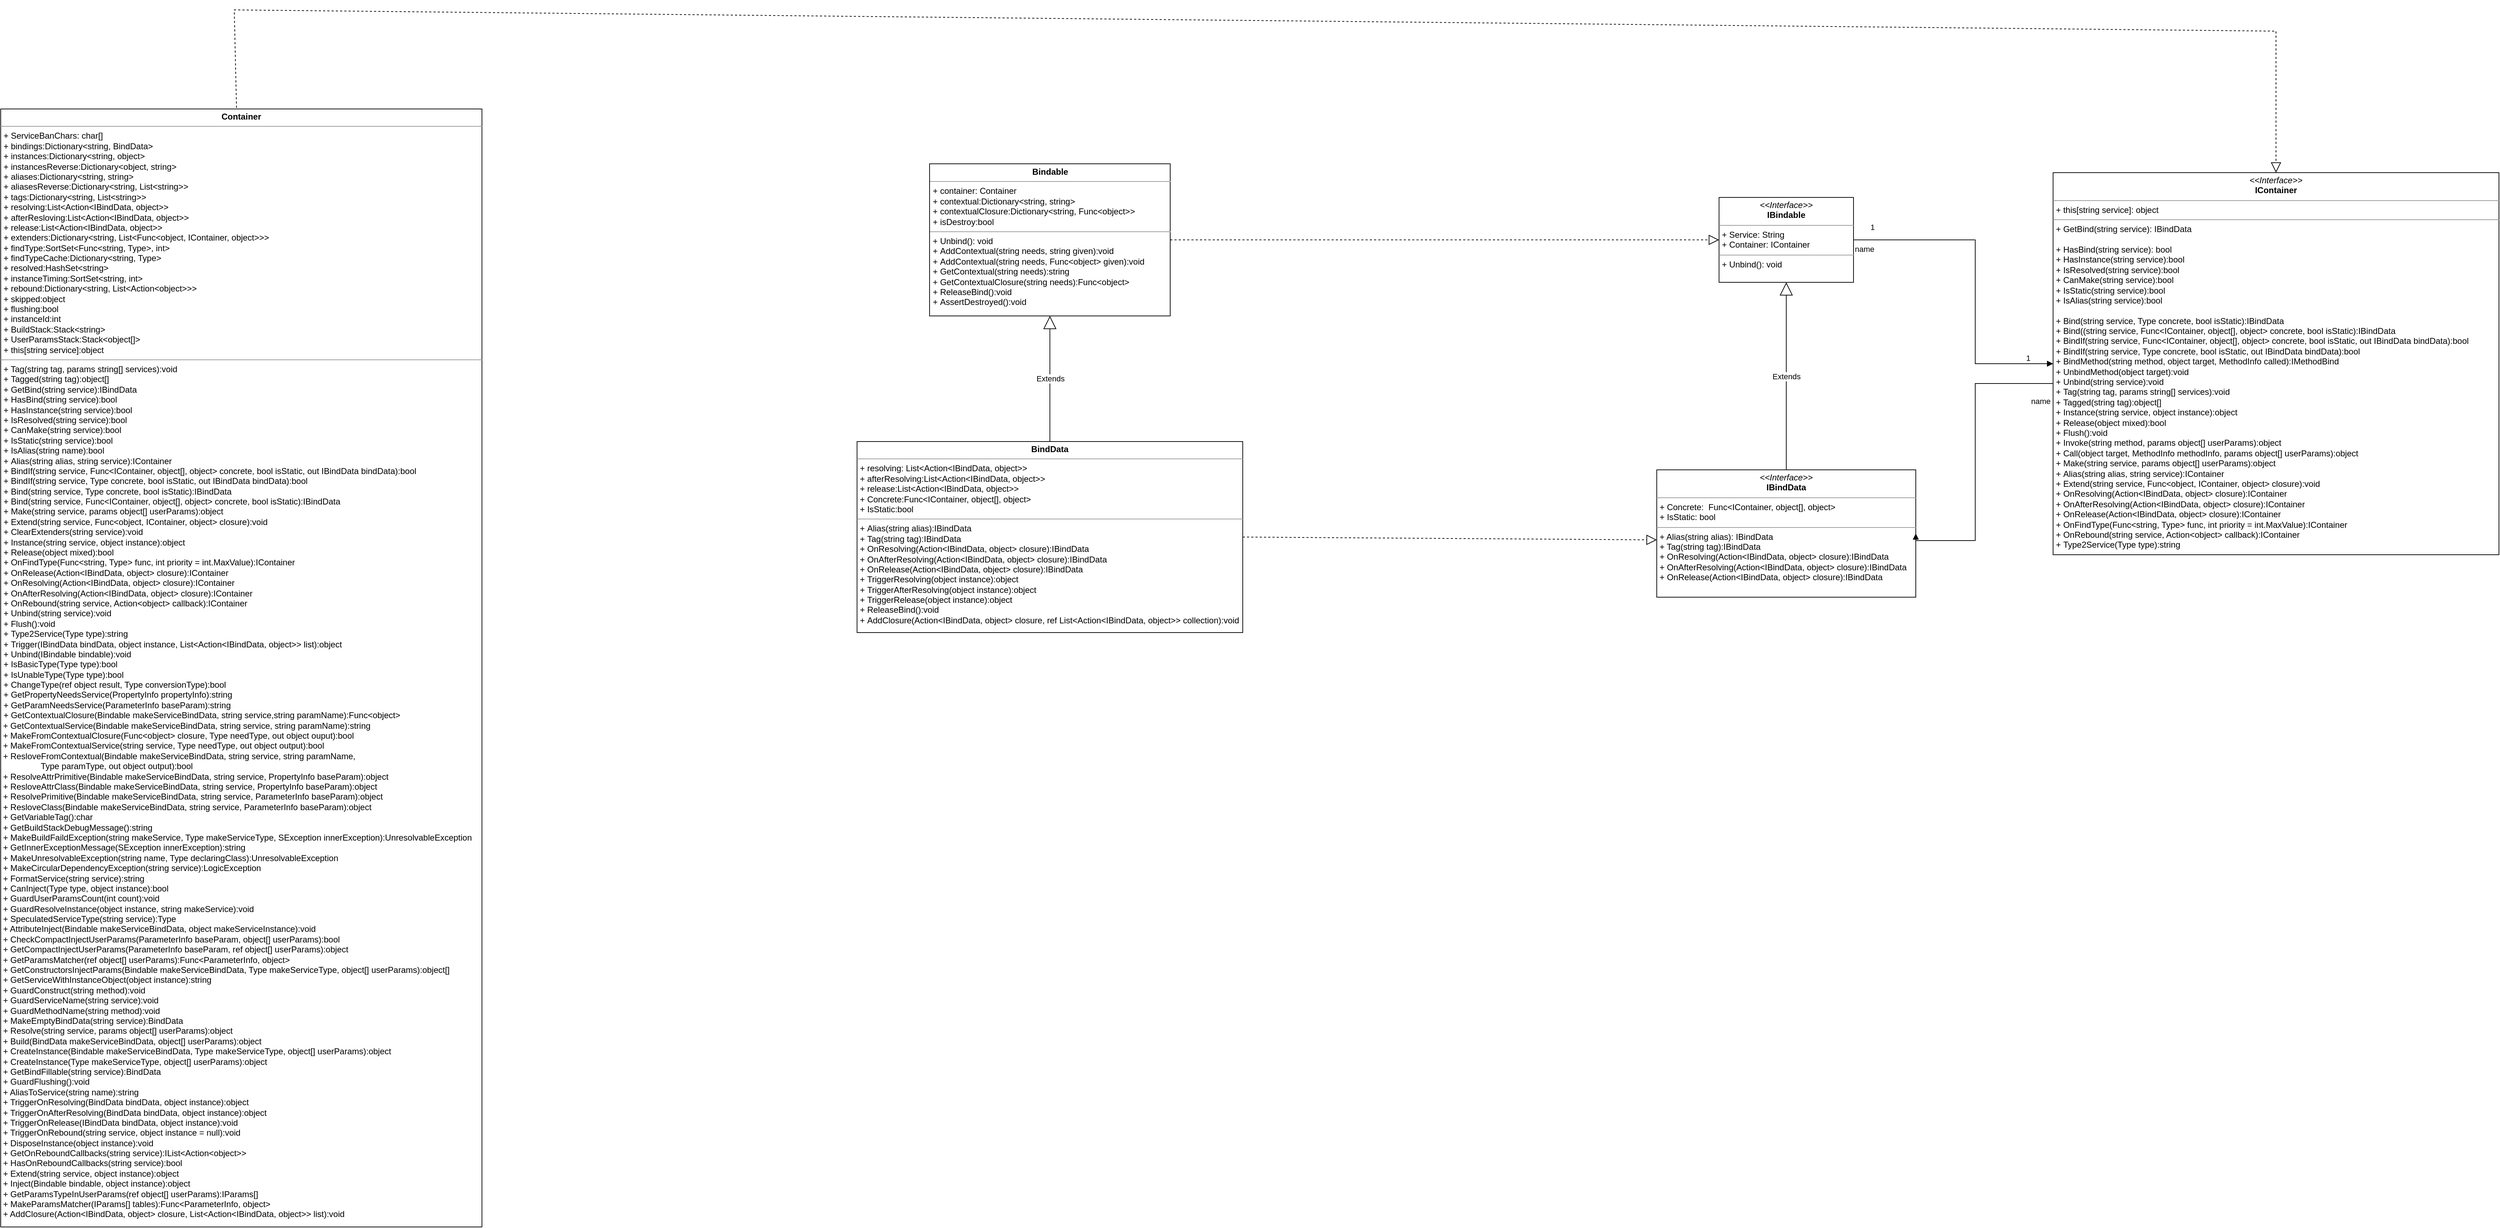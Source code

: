<mxfile version="16.1.2" type="device" pages="4"><diagram id="E7YwIyQq-yOaScovFaM0" name="依赖注入容器系统架构图"><mxGraphModel dx="4730" dy="2057" grid="1" gridSize="10" guides="1" tooltips="1" connect="1" arrows="1" fold="1" page="1" pageScale="1" pageWidth="827" pageHeight="1169" math="0" shadow="0"><root><mxCell id="0"/><mxCell id="1" parent="0"/><mxCell id="uJMb5r1fGeK9YGaeUEIZ-1" value="&lt;p style=&quot;margin: 0px ; margin-top: 4px ; text-align: center&quot;&gt;&lt;i&gt;&amp;lt;&amp;lt;Interface&amp;gt;&amp;gt;&lt;/i&gt;&lt;br&gt;&lt;b&gt;IBindable&lt;/b&gt;&lt;/p&gt;&lt;hr size=&quot;1&quot;&gt;&lt;p style=&quot;margin: 0px ; margin-left: 4px&quot;&gt;+ Service: String&lt;br&gt;+ Container: IContainer&lt;/p&gt;&lt;hr size=&quot;1&quot;&gt;&lt;p style=&quot;margin: 0px ; margin-left: 4px&quot;&gt;+ Unbind(): void&lt;br&gt;&lt;/p&gt;" style="verticalAlign=top;align=left;overflow=fill;fontSize=12;fontFamily=Helvetica;html=1;" parent="1" vertex="1"><mxGeometry x="-162" y="35" width="190" height="120" as="geometry"/></mxCell><mxCell id="uJMb5r1fGeK9YGaeUEIZ-4" value="&lt;p style=&quot;margin: 0px ; margin-top: 4px ; text-align: center&quot;&gt;&lt;i&gt;&amp;lt;&amp;lt;Interface&amp;gt;&amp;gt;&lt;/i&gt;&lt;br&gt;&lt;b&gt;IBindData&lt;/b&gt;&lt;br&gt;&lt;/p&gt;&lt;hr size=&quot;1&quot;&gt;&lt;p style=&quot;margin: 0px ; margin-left: 4px&quot;&gt;+ Concrete: &amp;nbsp;Func&amp;lt;IContainer, object[], object&amp;gt;&lt;br&gt;+ IsStatic: bool&lt;/p&gt;&lt;hr size=&quot;1&quot;&gt;&lt;p style=&quot;margin: 0px ; margin-left: 4px&quot;&gt;+ Alias(string alias): IBindData&lt;/p&gt;&lt;p style=&quot;margin: 0px ; margin-left: 4px&quot;&gt;+ Tag(string tag):IBindData&lt;br&gt;+&amp;nbsp;OnResolving(Action&amp;lt;IBindData, object&amp;gt; closure):IBindData&lt;/p&gt;&lt;p style=&quot;margin: 0px ; margin-left: 4px&quot;&gt;+&amp;nbsp;OnAfterResolving(Action&amp;lt;IBindData, object&amp;gt; closure):IBindData&lt;/p&gt;&lt;p style=&quot;margin: 0px ; margin-left: 4px&quot;&gt;+&amp;nbsp;OnRelease(Action&amp;lt;IBindData, object&amp;gt; closure):IBindData&lt;/p&gt;" style="verticalAlign=top;align=left;overflow=fill;fontSize=12;fontFamily=Helvetica;html=1;" parent="1" vertex="1"><mxGeometry x="-250" y="420" width="366" height="180" as="geometry"/></mxCell><mxCell id="uJMb5r1fGeK9YGaeUEIZ-5" value="Extends" style="endArrow=block;endSize=16;endFill=0;html=1;exitX=0.5;exitY=0;exitDx=0;exitDy=0;" parent="1" source="uJMb5r1fGeK9YGaeUEIZ-4" target="uJMb5r1fGeK9YGaeUEIZ-1" edge="1"><mxGeometry width="160" relative="1" as="geometry"><mxPoint x="228" y="420" as="sourcePoint"/><mxPoint x="-67" y="390" as="targetPoint"/></mxGeometry></mxCell><mxCell id="uJMb5r1fGeK9YGaeUEIZ-6" value="&lt;p style=&quot;margin: 0px ; margin-top: 4px ; text-align: center&quot;&gt;&lt;i&gt;&amp;lt;&amp;lt;Interface&amp;gt;&amp;gt;&lt;/i&gt;&lt;br&gt;&lt;b&gt;IContainer&lt;/b&gt;&lt;br&gt;&lt;/p&gt;&lt;hr size=&quot;1&quot;&gt;&lt;p style=&quot;margin: 0px ; margin-left: 4px&quot;&gt;+ this[string service]: object&lt;br&gt;&lt;/p&gt;&lt;hr size=&quot;1&quot;&gt;&lt;p style=&quot;margin: 0px ; margin-left: 4px&quot;&gt;+ GetBind(string service): IBindData&lt;/p&gt;&lt;p style=&quot;margin: 0px ; margin-left: 4px&quot;&gt;&lt;br&gt;&lt;/p&gt;&lt;p style=&quot;margin: 0px ; margin-left: 4px&quot;&gt;+ HasBind(string service): bool&lt;/p&gt;&lt;p style=&quot;margin: 0px ; margin-left: 4px&quot;&gt;+&amp;nbsp;HasInstance(string service):bool&lt;/p&gt;&lt;p style=&quot;margin: 0px ; margin-left: 4px&quot;&gt;+&amp;nbsp;IsResolved(string service):bool&lt;/p&gt;&lt;p style=&quot;margin: 0px ; margin-left: 4px&quot;&gt;+ CanMake(string service):bool&lt;/p&gt;&lt;p style=&quot;margin: 0px ; margin-left: 4px&quot;&gt;+&amp;nbsp;IsStatic(string service):bool&lt;/p&gt;&lt;p style=&quot;margin: 0px ; margin-left: 4px&quot;&gt;+&amp;nbsp;IsAlias(string service):bool&lt;/p&gt;&lt;p style=&quot;margin: 0px ; margin-left: 4px&quot;&gt;&lt;br&gt;&lt;/p&gt;&lt;p style=&quot;margin: 0px ; margin-left: 4px&quot;&gt;+&amp;nbsp;Bind(string service, Type concrete, bool isStatic):IBindData&lt;/p&gt;&lt;p style=&quot;margin: 0px ; margin-left: 4px&quot;&gt;+&amp;nbsp;Bind((string service, Func&amp;lt;IContainer, object[], object&amp;gt; concrete, bool isStatic):IBindData&lt;/p&gt;&lt;p style=&quot;margin: 0px ; margin-left: 4px&quot;&gt;+&amp;nbsp;BindIf(string service, Func&amp;lt;IContainer, object[], object&amp;gt; concrete, bool isStatic, out IBindData bindData):bool&lt;/p&gt;&lt;p style=&quot;margin: 0px ; margin-left: 4px&quot;&gt;+&amp;nbsp;BindIf(string service, Type concrete, bool isStatic, out IBindData bindData):bool&lt;/p&gt;&lt;p style=&quot;margin: 0px ; margin-left: 4px&quot;&gt;+&amp;nbsp;BindMethod(string method, object target, MethodInfo called):IMethodBind&lt;/p&gt;&lt;p style=&quot;margin: 0px ; margin-left: 4px&quot;&gt;+&amp;nbsp;UnbindMethod(object target):void&lt;/p&gt;&lt;p style=&quot;margin: 0px ; margin-left: 4px&quot;&gt;+&amp;nbsp;Unbind(string service):void&lt;/p&gt;&lt;p style=&quot;margin: 0px ; margin-left: 4px&quot;&gt;+&amp;nbsp;Tag(string tag, params string[] services):void&lt;/p&gt;&lt;p style=&quot;margin: 0px ; margin-left: 4px&quot;&gt;+&amp;nbsp;Tagged(string tag):object[]&lt;/p&gt;&lt;p style=&quot;margin: 0px ; margin-left: 4px&quot;&gt;+&amp;nbsp;Instance(string service, object instance):object&lt;/p&gt;&lt;p style=&quot;margin: 0px ; margin-left: 4px&quot;&gt;+&amp;nbsp;Release(object mixed):bool&lt;/p&gt;&lt;p style=&quot;margin: 0px ; margin-left: 4px&quot;&gt;+&amp;nbsp;Flush():void&lt;/p&gt;&lt;p style=&quot;margin: 0px ; margin-left: 4px&quot;&gt;+&amp;nbsp;Invoke(string method, params object[] userParams):object&lt;/p&gt;&lt;p style=&quot;margin: 0px ; margin-left: 4px&quot;&gt;+&amp;nbsp;Call(object target, MethodInfo methodInfo, params object[] userParams):object&lt;/p&gt;&lt;p style=&quot;margin: 0px ; margin-left: 4px&quot;&gt;+&amp;nbsp;Make(string service, params object[] userParams):object&lt;/p&gt;&lt;p style=&quot;margin: 0px ; margin-left: 4px&quot;&gt;+&amp;nbsp;Alias(string alias, string service):IContainer&lt;/p&gt;&lt;p style=&quot;margin: 0px ; margin-left: 4px&quot;&gt;+&amp;nbsp;Extend(string service, Func&amp;lt;object, IContainer, object&amp;gt; closure):void&lt;/p&gt;&lt;p style=&quot;margin: 0px ; margin-left: 4px&quot;&gt;+&amp;nbsp;OnResolving(Action&amp;lt;IBindData, object&amp;gt; closure):IContainer&lt;/p&gt;&lt;p style=&quot;margin: 0px ; margin-left: 4px&quot;&gt;+&amp;nbsp;OnAfterResolving(Action&amp;lt;IBindData, object&amp;gt; closure):IContainer&lt;/p&gt;&lt;p style=&quot;margin: 0px ; margin-left: 4px&quot;&gt;+&amp;nbsp;OnRelease(Action&amp;lt;IBindData, object&amp;gt; closure):IContainer&lt;/p&gt;&lt;p style=&quot;margin: 0px ; margin-left: 4px&quot;&gt;+&amp;nbsp;OnFindType(Func&amp;lt;string, Type&amp;gt; func, int priority = int.MaxValue):IContainer&lt;/p&gt;&lt;p style=&quot;margin: 0px ; margin-left: 4px&quot;&gt;+&amp;nbsp;OnRebound(string service, Action&amp;lt;object&amp;gt; callback):IContainer&lt;/p&gt;&lt;p style=&quot;margin: 0px ; margin-left: 4px&quot;&gt;+&amp;nbsp;Type2Service(Type type):string&lt;/p&gt;" style="verticalAlign=top;align=left;overflow=fill;fontSize=12;fontFamily=Helvetica;html=1;" parent="1" vertex="1"><mxGeometry x="310" width="630" height="540" as="geometry"/></mxCell><mxCell id="uJMb5r1fGeK9YGaeUEIZ-7" value="name" style="endArrow=block;endFill=1;html=1;edgeStyle=orthogonalEdgeStyle;align=left;verticalAlign=top;rounded=0;exitX=1;exitY=0.5;exitDx=0;exitDy=0;" parent="1" source="uJMb5r1fGeK9YGaeUEIZ-1" target="uJMb5r1fGeK9YGaeUEIZ-6" edge="1"><mxGeometry x="-1" relative="1" as="geometry"><mxPoint x="-360" y="90" as="sourcePoint"/><mxPoint x="-200" y="90" as="targetPoint"/><Array as="points"><mxPoint x="200" y="95"/><mxPoint x="200" y="270"/></Array></mxGeometry></mxCell><mxCell id="uJMb5r1fGeK9YGaeUEIZ-8" value="1" style="edgeLabel;resizable=0;html=1;align=left;verticalAlign=bottom;" parent="uJMb5r1fGeK9YGaeUEIZ-7" connectable="0" vertex="1"><mxGeometry x="-1" relative="1" as="geometry"><mxPoint x="22" y="-10" as="offset"/></mxGeometry></mxCell><mxCell id="uJMb5r1fGeK9YGaeUEIZ-9" value="name" style="endArrow=block;endFill=1;html=1;edgeStyle=orthogonalEdgeStyle;align=left;verticalAlign=top;rounded=0;entryX=1;entryY=0.5;entryDx=0;entryDy=0;exitX=0;exitY=0.515;exitDx=0;exitDy=0;exitPerimeter=0;" parent="1" source="uJMb5r1fGeK9YGaeUEIZ-6" target="uJMb5r1fGeK9YGaeUEIZ-4" edge="1"><mxGeometry x="-0.765" y="12" relative="1" as="geometry"><mxPoint x="-240" y="420" as="sourcePoint"/><mxPoint x="-80" y="420" as="targetPoint"/><Array as="points"><mxPoint x="310" y="298"/><mxPoint x="200" y="298"/><mxPoint x="200" y="520"/><mxPoint x="116" y="520"/></Array><mxPoint as="offset"/></mxGeometry></mxCell><mxCell id="uJMb5r1fGeK9YGaeUEIZ-10" value="1" style="edgeLabel;resizable=0;html=1;align=left;verticalAlign=bottom;" parent="uJMb5r1fGeK9YGaeUEIZ-9" connectable="0" vertex="1"><mxGeometry x="-1" relative="1" as="geometry"><mxPoint x="-40" y="-8" as="offset"/></mxGeometry></mxCell><mxCell id="5othPhN0OOWDAPctsZ0L-1" value="&lt;p style=&quot;margin: 0px ; margin-top: 4px ; text-align: center&quot;&gt;&lt;b&gt;Bindable&lt;/b&gt;&lt;br&gt;&lt;/p&gt;&lt;hr size=&quot;1&quot;&gt;&lt;p style=&quot;margin: 0px ; margin-left: 4px&quot;&gt;+ container: Container&lt;/p&gt;&lt;p style=&quot;margin: 0px ; margin-left: 4px&quot;&gt;+&amp;nbsp;contextual:Dictionary&amp;lt;string, string&amp;gt;&lt;/p&gt;&lt;p style=&quot;margin: 0px ; margin-left: 4px&quot;&gt;+&amp;nbsp;contextualClosure:Dictionary&amp;lt;string, Func&amp;lt;object&amp;gt;&amp;gt;&lt;/p&gt;&lt;p style=&quot;margin: 0px ; margin-left: 4px&quot;&gt;+&amp;nbsp;isDestroy:bool&lt;/p&gt;&lt;hr size=&quot;1&quot;&gt;&lt;p style=&quot;margin: 0px ; margin-left: 4px&quot;&gt;+ Unbind(): void&lt;/p&gt;&lt;p style=&quot;margin: 0px ; margin-left: 4px&quot;&gt;+&amp;nbsp;AddContextual(string needs, string given):void&lt;/p&gt;&lt;p style=&quot;margin: 0px ; margin-left: 4px&quot;&gt;+&amp;nbsp;AddContextual(string needs, Func&amp;lt;object&amp;gt; given):void&lt;/p&gt;&lt;p style=&quot;margin: 0px ; margin-left: 4px&quot;&gt;+&amp;nbsp;GetContextual(string needs):string&lt;/p&gt;&lt;p style=&quot;margin: 0px ; margin-left: 4px&quot;&gt;+&amp;nbsp;GetContextualClosure(string needs):Func&amp;lt;object&amp;gt;&lt;/p&gt;&lt;p style=&quot;margin: 0px ; margin-left: 4px&quot;&gt;+&amp;nbsp;ReleaseBind():void&lt;/p&gt;&lt;p style=&quot;margin: 0px ; margin-left: 4px&quot;&gt;+&amp;nbsp;AssertDestroyed():void&lt;/p&gt;" style="verticalAlign=top;align=left;overflow=fill;fontSize=12;fontFamily=Helvetica;html=1;" parent="1" vertex="1"><mxGeometry x="-1277.5" y="-12.5" width="340" height="215" as="geometry"/></mxCell><mxCell id="5othPhN0OOWDAPctsZ0L-3" value="&lt;p style=&quot;margin: 0px ; margin-top: 4px ; text-align: center&quot;&gt;&lt;b&gt;BindData&lt;/b&gt;&lt;br&gt;&lt;/p&gt;&lt;hr size=&quot;1&quot;&gt;&lt;p style=&quot;margin: 0px ; margin-left: 4px&quot;&gt;+ resolving: List&amp;lt;Action&amp;lt;IBindData, object&amp;gt;&amp;gt;&lt;/p&gt;&lt;p style=&quot;margin: 0px ; margin-left: 4px&quot;&gt;+&amp;nbsp;afterResolving:List&amp;lt;Action&amp;lt;IBindData, object&amp;gt;&amp;gt;&lt;/p&gt;&lt;p style=&quot;margin: 0px ; margin-left: 4px&quot;&gt;+&amp;nbsp;release:List&amp;lt;Action&amp;lt;IBindData, object&amp;gt;&amp;gt;&lt;/p&gt;&lt;p style=&quot;margin: 0px ; margin-left: 4px&quot;&gt;+&amp;nbsp;Concrete:Func&amp;lt;IContainer, object[], object&amp;gt;&lt;/p&gt;&lt;p style=&quot;margin: 0px ; margin-left: 4px&quot;&gt;+&amp;nbsp;IsStatic:bool&lt;/p&gt;&lt;hr size=&quot;1&quot;&gt;&lt;p style=&quot;margin: 0px ; margin-left: 4px&quot;&gt;+&amp;nbsp;Alias(string alias):IBindData&lt;/p&gt;&lt;p style=&quot;margin: 0px ; margin-left: 4px&quot;&gt;+&amp;nbsp;Tag(string tag):IBindData&lt;/p&gt;&lt;p style=&quot;margin: 0px ; margin-left: 4px&quot;&gt;+&amp;nbsp;OnResolving(Action&amp;lt;IBindData, object&amp;gt; closure):IBindData&lt;/p&gt;&lt;p style=&quot;margin: 0px ; margin-left: 4px&quot;&gt;+&amp;nbsp;OnAfterResolving(Action&amp;lt;IBindData, object&amp;gt; closure):IBindData&lt;/p&gt;&lt;p style=&quot;margin: 0px ; margin-left: 4px&quot;&gt;+&amp;nbsp;OnRelease(Action&amp;lt;IBindData, object&amp;gt; closure):IBindData&lt;/p&gt;&lt;p style=&quot;margin: 0px ; margin-left: 4px&quot;&gt;+&amp;nbsp;TriggerResolving(object instance):object&lt;/p&gt;&lt;p style=&quot;margin: 0px ; margin-left: 4px&quot;&gt;+&amp;nbsp;TriggerAfterResolving(object instance):object&lt;/p&gt;&lt;p style=&quot;margin: 0px ; margin-left: 4px&quot;&gt;+&amp;nbsp;TriggerRelease(object instance):object&lt;/p&gt;&lt;p style=&quot;margin: 0px ; margin-left: 4px&quot;&gt;+&amp;nbsp;ReleaseBind():void&lt;/p&gt;&lt;p style=&quot;margin: 0px ; margin-left: 4px&quot;&gt;+&amp;nbsp;AddClosure(Action&amp;lt;IBindData, object&amp;gt; closure, ref List&amp;lt;Action&amp;lt;IBindData, object&amp;gt;&amp;gt; collection):void&lt;/p&gt;" style="verticalAlign=top;align=left;overflow=fill;fontSize=12;fontFamily=Helvetica;html=1;" parent="1" vertex="1"><mxGeometry x="-1380" y="380" width="545" height="270" as="geometry"/></mxCell><mxCell id="5othPhN0OOWDAPctsZ0L-4" value="" style="endArrow=block;dashed=1;endFill=0;endSize=12;html=1;rounded=0;entryX=0;entryY=0.5;entryDx=0;entryDy=0;exitX=1;exitY=0.5;exitDx=0;exitDy=0;" parent="1" source="5othPhN0OOWDAPctsZ0L-1" target="uJMb5r1fGeK9YGaeUEIZ-1" edge="1"><mxGeometry width="160" relative="1" as="geometry"><mxPoint x="-840" y="90" as="sourcePoint"/><mxPoint x="-680" y="90" as="targetPoint"/></mxGeometry></mxCell><mxCell id="5othPhN0OOWDAPctsZ0L-7" value="Extends" style="endArrow=block;endSize=16;endFill=0;html=1;rounded=0;exitX=0.5;exitY=0;exitDx=0;exitDy=0;" parent="1" source="5othPhN0OOWDAPctsZ0L-3" target="5othPhN0OOWDAPctsZ0L-1" edge="1"><mxGeometry width="160" relative="1" as="geometry"><mxPoint x="-1115.5" y="470" as="sourcePoint"/><mxPoint x="-1119.88" y="356.53" as="targetPoint"/></mxGeometry></mxCell><mxCell id="5othPhN0OOWDAPctsZ0L-9" value="" style="endArrow=block;dashed=1;endFill=0;endSize=12;html=1;rounded=0;entryX=0;entryY=0.55;entryDx=0;entryDy=0;exitX=1;exitY=0.5;exitDx=0;exitDy=0;entryPerimeter=0;" parent="1" source="5othPhN0OOWDAPctsZ0L-3" target="uJMb5r1fGeK9YGaeUEIZ-4" edge="1"><mxGeometry width="160" relative="1" as="geometry"><mxPoint x="-950" y="457.5" as="sourcePoint"/><mxPoint x="-646" y="420" as="targetPoint"/></mxGeometry></mxCell><mxCell id="G-Vpp6riPrNokZtIO9nS-1" value="&lt;p style=&quot;margin: 0px ; margin-top: 4px ; text-align: center&quot;&gt;&lt;b&gt;Container&lt;/b&gt;&lt;/p&gt;&lt;hr size=&quot;1&quot;&gt;&lt;p style=&quot;margin: 0px ; margin-left: 4px&quot;&gt;+ ServiceBanChars: char[]&lt;/p&gt;&lt;p style=&quot;margin: 0px ; margin-left: 4px&quot;&gt;+&amp;nbsp;bindings:Dictionary&amp;lt;string, BindData&amp;gt;&lt;/p&gt;&lt;p style=&quot;margin: 0px ; margin-left: 4px&quot;&gt;+&amp;nbsp;instances:Dictionary&amp;lt;string, object&amp;gt;&lt;/p&gt;&lt;p style=&quot;margin: 0px ; margin-left: 4px&quot;&gt;+&amp;nbsp;instancesReverse:Dictionary&amp;lt;object, string&amp;gt;&lt;/p&gt;&lt;p style=&quot;margin: 0px ; margin-left: 4px&quot;&gt;+&amp;nbsp;aliases:Dictionary&amp;lt;string, string&amp;gt;&lt;/p&gt;&lt;p style=&quot;margin: 0px ; margin-left: 4px&quot;&gt;+&amp;nbsp;aliasesReverse:Dictionary&amp;lt;string, List&amp;lt;string&amp;gt;&amp;gt;&lt;/p&gt;&lt;p style=&quot;margin: 0px ; margin-left: 4px&quot;&gt;+&amp;nbsp;tags:Dictionary&amp;lt;string, List&amp;lt;string&amp;gt;&amp;gt;&lt;/p&gt;&lt;p style=&quot;margin: 0px ; margin-left: 4px&quot;&gt;+&amp;nbsp;resolving:List&amp;lt;Action&amp;lt;IBindData, object&amp;gt;&amp;gt;&lt;/p&gt;&lt;p style=&quot;margin: 0px ; margin-left: 4px&quot;&gt;+&amp;nbsp;afterResloving:List&amp;lt;Action&amp;lt;IBindData, object&amp;gt;&amp;gt;&lt;/p&gt;&lt;p style=&quot;margin: 0px ; margin-left: 4px&quot;&gt;+&amp;nbsp;release:List&amp;lt;Action&amp;lt;IBindData, object&amp;gt;&amp;gt;&lt;/p&gt;&lt;p style=&quot;margin: 0px ; margin-left: 4px&quot;&gt;+&amp;nbsp;extenders:Dictionary&amp;lt;string, List&amp;lt;Func&amp;lt;object, IContainer, object&amp;gt;&amp;gt;&amp;gt;&lt;/p&gt;&lt;p style=&quot;margin: 0px ; margin-left: 4px&quot;&gt;+&amp;nbsp;findType:SortSet&amp;lt;Func&amp;lt;string, Type&amp;gt;, int&amp;gt;&lt;/p&gt;&lt;p style=&quot;margin: 0px ; margin-left: 4px&quot;&gt;+&amp;nbsp;findTypeCache:Dictionary&amp;lt;string, Type&amp;gt;&lt;/p&gt;&lt;p style=&quot;margin: 0px ; margin-left: 4px&quot;&gt;+&amp;nbsp;resolved:HashSet&amp;lt;string&amp;gt;&lt;/p&gt;&lt;p style=&quot;margin: 0px ; margin-left: 4px&quot;&gt;+&amp;nbsp;instanceTiming:SortSet&amp;lt;string, int&amp;gt;&lt;/p&gt;&lt;p style=&quot;margin: 0px ; margin-left: 4px&quot;&gt;+&amp;nbsp;rebound:Dictionary&amp;lt;string, List&amp;lt;Action&amp;lt;object&amp;gt;&amp;gt;&amp;gt;&lt;/p&gt;&lt;p style=&quot;margin: 0px ; margin-left: 4px&quot;&gt;+&amp;nbsp;skipped:object&lt;/p&gt;&lt;p style=&quot;margin: 0px ; margin-left: 4px&quot;&gt;+&amp;nbsp;flushing:bool&lt;/p&gt;&lt;p style=&quot;margin: 0px ; margin-left: 4px&quot;&gt;+&amp;nbsp;instanceId:int&lt;/p&gt;&lt;p style=&quot;margin: 0px ; margin-left: 4px&quot;&gt;+&amp;nbsp;BuildStack:Stack&amp;lt;string&amp;gt;&lt;/p&gt;&lt;p style=&quot;margin: 0px ; margin-left: 4px&quot;&gt;+&amp;nbsp;UserParamsStack:Stack&amp;lt;object[]&amp;gt;&lt;/p&gt;&lt;p style=&quot;margin: 0px ; margin-left: 4px&quot;&gt;+&amp;nbsp;this[string service]:object&lt;/p&gt;&lt;hr size=&quot;1&quot;&gt;&lt;p style=&quot;margin: 0px ; margin-left: 4px&quot;&gt;+ Tag(string tag, params string[] services):void&lt;/p&gt;&lt;p style=&quot;margin: 0px ; margin-left: 4px&quot;&gt;+&amp;nbsp;Tagged(string tag):object[]&lt;/p&gt;&lt;p style=&quot;margin: 0px ; margin-left: 4px&quot;&gt;+&amp;nbsp;GetBind(string service):IBindData&lt;/p&gt;&lt;p style=&quot;margin: 0px ; margin-left: 4px&quot;&gt;+&amp;nbsp;HasBind(string service):bool&lt;/p&gt;&lt;p style=&quot;margin: 0px ; margin-left: 4px&quot;&gt;+&amp;nbsp;HasInstance(string service):bool&lt;/p&gt;&lt;p style=&quot;margin: 0px ; margin-left: 4px&quot;&gt;+&amp;nbsp;IsResolved(string service):bool&lt;/p&gt;&lt;p style=&quot;margin: 0px ; margin-left: 4px&quot;&gt;+&amp;nbsp;CanMake(string service):bool&lt;/p&gt;&lt;p style=&quot;margin: 0px ; margin-left: 4px&quot;&gt;+&amp;nbsp;IsStatic(string service):bool&lt;/p&gt;&lt;p style=&quot;margin: 0px ; margin-left: 4px&quot;&gt;+&amp;nbsp;IsAlias(string name):bool&lt;/p&gt;&lt;p style=&quot;margin: 0px ; margin-left: 4px&quot;&gt;+&amp;nbsp;Alias(string alias, string service):IContainer&lt;/p&gt;&lt;p style=&quot;margin: 0px ; margin-left: 4px&quot;&gt;+&amp;nbsp;BindIf(string service, Func&amp;lt;IContainer, object[], object&amp;gt; concrete, bool isStatic, out IBindData bindData):bool&lt;/p&gt;&lt;p style=&quot;margin: 0px ; margin-left: 4px&quot;&gt;+&amp;nbsp;BindIf(string service, Type concrete, bool isStatic, out IBindData bindData):bool&lt;/p&gt;&lt;p style=&quot;margin: 0px ; margin-left: 4px&quot;&gt;+&amp;nbsp;Bind(string service, Type concrete, bool isStatic):IBindData&lt;/p&gt;&lt;p style=&quot;margin: 0px ; margin-left: 4px&quot;&gt;+&amp;nbsp;Bind(string service, Func&amp;lt;IContainer, object[], object&amp;gt; concrete, bool isStatic):IBindData&lt;/p&gt;&lt;p style=&quot;margin: 0px ; margin-left: 4px&quot;&gt;+&amp;nbsp;Make(string service, params object[] userParams):object&lt;/p&gt;&lt;p style=&quot;margin: 0px ; margin-left: 4px&quot;&gt;+&amp;nbsp;Extend(string service, Func&amp;lt;object, IContainer, object&amp;gt; closure):void&lt;/p&gt;&lt;p style=&quot;margin: 0px ; margin-left: 4px&quot;&gt;+&amp;nbsp;ClearExtenders(string service):void&lt;/p&gt;&lt;p style=&quot;margin: 0px ; margin-left: 4px&quot;&gt;+&amp;nbsp;Instance(string service, object instance):object&lt;/p&gt;&lt;p style=&quot;margin: 0px ; margin-left: 4px&quot;&gt;+&amp;nbsp;Release(object mixed):bool&lt;/p&gt;&lt;p style=&quot;margin: 0px ; margin-left: 4px&quot;&gt;+&amp;nbsp;OnFindType(Func&amp;lt;string, Type&amp;gt; func, int priority = int.MaxValue):IContainer&lt;/p&gt;&lt;p style=&quot;margin: 0px ; margin-left: 4px&quot;&gt;+&amp;nbsp;OnRelease(Action&amp;lt;IBindData, object&amp;gt; closure):IContainer&lt;/p&gt;&lt;p style=&quot;margin: 0px ; margin-left: 4px&quot;&gt;+&amp;nbsp;OnResolving(Action&amp;lt;IBindData, object&amp;gt; closure):IContainer&lt;/p&gt;&lt;p style=&quot;margin: 0px ; margin-left: 4px&quot;&gt;+&amp;nbsp;OnAfterResolving(Action&amp;lt;IBindData, object&amp;gt; closure):IContainer&lt;/p&gt;&lt;p style=&quot;margin: 0px ; margin-left: 4px&quot;&gt;+&amp;nbsp;OnRebound(string service, Action&amp;lt;object&amp;gt; callback):IContainer&lt;/p&gt;&lt;p style=&quot;margin: 0px ; margin-left: 4px&quot;&gt;+&amp;nbsp;Unbind(string service):void&lt;/p&gt;&lt;p style=&quot;margin: 0px ; margin-left: 4px&quot;&gt;+&amp;nbsp;Flush():void&lt;/p&gt;&lt;p style=&quot;margin: 0px ; margin-left: 4px&quot;&gt;+&amp;nbsp;Type2Service(Type type):string&lt;/p&gt;&lt;p style=&quot;margin: 0px ; margin-left: 4px&quot;&gt;+&amp;nbsp;Trigger(IBindData bindData, object instance, List&amp;lt;Action&amp;lt;IBindData, object&amp;gt;&amp;gt; list):object&lt;/p&gt;&lt;p style=&quot;margin: 0px ; margin-left: 4px&quot;&gt;+&amp;nbsp;Unbind(IBindable bindable):void&lt;/p&gt;&lt;p style=&quot;margin: 0px ; margin-left: 4px&quot;&gt;+&amp;nbsp;IsBasicType(Type type):bool&lt;/p&gt;&lt;p style=&quot;margin: 0px ; margin-left: 4px&quot;&gt;+&amp;nbsp;IsUnableType(Type type):bool&lt;/p&gt;&lt;p style=&quot;margin: 0px ; margin-left: 4px&quot;&gt;+&amp;nbsp;ChangeType(ref object result, Type conversionType):bool&lt;/p&gt;&lt;p style=&quot;margin: 0px ; margin-left: 4px&quot;&gt;+&amp;nbsp;GetPropertyNeedsService(PropertyInfo propertyInfo):string&lt;/p&gt;&lt;p style=&quot;margin: 0px ; margin-left: 4px&quot;&gt;+&amp;nbsp;GetParamNeedsService(ParameterInfo baseParam):string&lt;/p&gt;&lt;p style=&quot;margin: 0px ; margin-left: 4px&quot;&gt;+&amp;nbsp;&lt;span&gt;GetContextualClosure(Bindable makeServiceBindData, string service,&lt;/span&gt;&lt;span&gt;string paramName):Func&amp;lt;object&amp;gt;&lt;/span&gt;&lt;/p&gt;&lt;p style=&quot;margin: 0px ; margin-left: 4px&quot;&gt;&lt;/p&gt;&amp;nbsp;+ GetContextualService(Bindable makeServiceBindData, string service, string paramName):string&lt;br&gt;&amp;nbsp;+ MakeFromContextualClosure(Func&amp;lt;object&amp;gt; closure, Type needType, out object ouput):bool&lt;br&gt;&amp;nbsp;+&amp;nbsp;MakeFromContextualService(string service, Type needType, out object output):bool&lt;br&gt;&amp;nbsp;+&amp;nbsp;&lt;span&gt;ResloveFromContextual(Bindable makeServiceBindData, string service, string paramName,&lt;br&gt;&lt;/span&gt;&lt;span&gt;&amp;nbsp; &amp;nbsp; &amp;nbsp; &amp;nbsp; &amp;nbsp; &amp;nbsp; &amp;nbsp; &amp;nbsp; &amp;nbsp;Type paramType, out object output):bool&lt;br&gt;&lt;/span&gt;&lt;span&gt;&amp;nbsp;+ ResolveAttrPrimitive(Bindable makeServiceBindData, string service, PropertyInfo baseParam):object&lt;br&gt;&amp;nbsp;+ ResloveAttrClass(Bindable makeServiceBindData, string service, PropertyInfo baseParam):object&lt;br&gt;&amp;nbsp;+ ResolvePrimitive(Bindable makeServiceBindData, string service, ParameterInfo baseParam):object&lt;br&gt;&amp;nbsp;+ ResloveClass(Bindable makeServiceBindData, string service, ParameterInfo baseParam):object&lt;br&gt;&amp;nbsp;+ GetVariableTag():char&lt;br&gt;&amp;nbsp;+ GetBuildStackDebugMessage():string&lt;br&gt;&amp;nbsp;+ MakeBuildFaildException(string makeService, Type makeServiceType, SException innerException):UnresolvableException&lt;br&gt;&amp;nbsp;+ GetInnerExceptionMessage(SException innerException):string&lt;br&gt;&amp;nbsp;+ MakeUnresolvableException(string name, Type declaringClass):UnresolvableException&lt;br&gt;&amp;nbsp;+ MakeCircularDependencyException(string service):LogicException&lt;br&gt;&amp;nbsp;+ FormatService(string service):string&lt;br&gt;&amp;nbsp;+ CanInject(Type type, object instance):bool&lt;br&gt;&amp;nbsp;+ GuardUserParamsCount(int count):void&lt;br&gt;&amp;nbsp;+ GuardResolveInstance(object instance, string makeService):void&lt;br&gt;&amp;nbsp;+ SpeculatedServiceType(string service):Type&lt;br&gt;&amp;nbsp;+ AttributeInject(Bindable makeServiceBindData, object makeServiceInstance):void&lt;br&gt;&amp;nbsp;+ CheckCompactInjectUserParams(ParameterInfo baseParam, object[] userParams):bool&lt;br&gt;&amp;nbsp;+ GetCompactInjectUserParams(ParameterInfo baseParam, ref object[] userParams):object&lt;br&gt;&amp;nbsp;+ GetParamsMatcher(ref object[] userParams):Func&amp;lt;ParameterInfo, object&amp;gt;&lt;br&gt;&amp;nbsp;+ GetConstructorsInjectParams(Bindable makeServiceBindData, Type makeServiceType, object[] userParams):object[]&lt;br&gt;&amp;nbsp;+ GetServiceWithInstanceObject(object instance):string&lt;br&gt;&amp;nbsp;+ GuardConstruct(string method):void&lt;br&gt;&amp;nbsp;+ GuardServiceName(string service):void&lt;br&gt;&amp;nbsp;+ GuardMethodName(string method):void&lt;br&gt;&amp;nbsp;+ MakeEmptyBindData(string service):BindData&lt;br&gt;&amp;nbsp;+ Resolve(string service, params object[] userParams):object&lt;br&gt;&amp;nbsp;+ Build(BindData makeServiceBindData, object[] userParams):object&lt;br&gt;&amp;nbsp;+ CreateInstance(Bindable makeServiceBindData, Type makeServiceType, object[] userParams):object&lt;br&gt;&amp;nbsp;+ CreateInstance(Type makeServiceType, object[] userParams):object&lt;br&gt;&amp;nbsp;+ GetBindFillable(string service):BindData&lt;br&gt;&amp;nbsp;+ GuardFlushing():void&lt;br&gt;&amp;nbsp;+ AliasToService(string name):string&lt;br&gt;&amp;nbsp;+ TriggerOnResolving(BindData bindData, object instance):object&lt;br&gt;&amp;nbsp;+ TriggerOnAfterResolving(BindData bindData, object instance):object&lt;br&gt;&amp;nbsp;+ TriggerOnRelease(IBindData bindData, object instance):void&lt;br&gt;&amp;nbsp;+ TriggerOnRebound(string service, object instance = null):void&lt;br&gt;&amp;nbsp;+ DisposeInstance(object instance):void&lt;br&gt;&amp;nbsp;+ GetOnReboundCallbacks(string service):IList&amp;lt;Action&amp;lt;object&amp;gt;&amp;gt;&lt;br&gt;&amp;nbsp;+ HasOnReboundCallbacks(string service):bool&lt;br&gt;&amp;nbsp;+ Extend(string service, object instance):object&lt;br&gt;&amp;nbsp;+ Inject(Bindable bindable, object instance):object&lt;br&gt;&amp;nbsp;+ GetParamsTypeInUserParams(ref object[] userParams):IParams[]&lt;br&gt;&amp;nbsp;+ MakeParamsMatcher(IParams[] tables):Func&amp;lt;ParameterInfo, object&amp;gt;&lt;br&gt;&amp;nbsp;+ AddClosure(Action&amp;lt;IBindData, object&amp;gt; closure, List&amp;lt;Action&amp;lt;IBindData, object&amp;gt;&amp;gt; list):void&lt;br&gt;&lt;/span&gt;" style="verticalAlign=top;align=left;overflow=fill;fontSize=12;fontFamily=Helvetica;html=1;" parent="1" vertex="1"><mxGeometry x="-2590" y="-90" width="680" height="1580" as="geometry"/></mxCell><mxCell id="G-Vpp6riPrNokZtIO9nS-2" value="" style="endArrow=block;dashed=1;endFill=0;endSize=12;html=1;rounded=0;exitX=0.49;exitY=-0.001;exitDx=0;exitDy=0;exitPerimeter=0;entryX=0.5;entryY=0;entryDx=0;entryDy=0;" parent="1" source="G-Vpp6riPrNokZtIO9nS-1" target="uJMb5r1fGeK9YGaeUEIZ-6" edge="1"><mxGeometry width="160" relative="1" as="geometry"><mxPoint x="-1810" y="-130" as="sourcePoint"/><mxPoint x="-150" y="-150" as="targetPoint"/><Array as="points"><mxPoint x="-2260" y="-230"/><mxPoint x="625" y="-200"/></Array></mxGeometry></mxCell></root></mxGraphModel></diagram><diagram id="J7gFkImHhRRXzjoDen3T" name="IBindable"><mxGraphModel dx="1422" dy="888" grid="1" gridSize="10" guides="1" tooltips="1" connect="1" arrows="1" fold="1" page="1" pageScale="1" pageWidth="827" pageHeight="1169" math="0" shadow="0"><root><mxCell id="HVj7b6Gjk6pCFzqtGnlp-0"/><mxCell id="HVj7b6Gjk6pCFzqtGnlp-1" parent="HVj7b6Gjk6pCFzqtGnlp-0"/><mxCell id="HVj7b6Gjk6pCFzqtGnlp-2" value="&lt;b&gt;IBindable&lt;/b&gt;" style="whiteSpace=wrap;html=1;" parent="HVj7b6Gjk6pCFzqtGnlp-1" vertex="1"><mxGeometry y="121.644" width="122.857" height="60.822" as="geometry"/></mxCell><mxCell id="HVj7b6Gjk6pCFzqtGnlp-5" value="&lt;b&gt;存储服务名称&lt;/b&gt;" style="whiteSpace=wrap;html=1;" parent="HVj7b6Gjk6pCFzqtGnlp-1" vertex="1"><mxGeometry x="225.238" width="122.857" height="60.822" as="geometry"/></mxCell><mxCell id="HVj7b6Gjk6pCFzqtGnlp-16" style="edgeStyle=orthogonalEdgeStyle;rounded=0;orthogonalLoop=1;jettySize=auto;html=1;exitX=1;exitY=0.5;exitDx=0;exitDy=0;entryX=0;entryY=0.5;entryDx=0;entryDy=0;" parent="HVj7b6Gjk6pCFzqtGnlp-1" source="HVj7b6Gjk6pCFzqtGnlp-2" target="HVj7b6Gjk6pCFzqtGnlp-5" edge="1"><mxGeometry relative="1" as="geometry"/></mxCell><mxCell id="HVj7b6Gjk6pCFzqtGnlp-10" value="&lt;b&gt;存储服务容器&lt;/b&gt;" style="whiteSpace=wrap;html=1;" parent="HVj7b6Gjk6pCFzqtGnlp-1" vertex="1"><mxGeometry x="225.238" y="121.644" width="122.857" height="60.822" as="geometry"/></mxCell><mxCell id="HVj7b6Gjk6pCFzqtGnlp-17" style="edgeStyle=orthogonalEdgeStyle;rounded=0;orthogonalLoop=1;jettySize=auto;html=1;exitX=1;exitY=0.5;exitDx=0;exitDy=0;entryX=0;entryY=0.5;entryDx=0;entryDy=0;" parent="HVj7b6Gjk6pCFzqtGnlp-1" source="HVj7b6Gjk6pCFzqtGnlp-2" target="HVj7b6Gjk6pCFzqtGnlp-10" edge="1"><mxGeometry relative="1" as="geometry"/></mxCell><mxCell id="HVj7b6Gjk6pCFzqtGnlp-13" value="&lt;b&gt;提供解绑方法&lt;/b&gt;" style="whiteSpace=wrap;html=1;" parent="HVj7b6Gjk6pCFzqtGnlp-1" vertex="1"><mxGeometry x="225.238" y="233.151" width="122.857" height="60.822" as="geometry"/></mxCell><mxCell id="HVj7b6Gjk6pCFzqtGnlp-18" style="edgeStyle=orthogonalEdgeStyle;rounded=0;orthogonalLoop=1;jettySize=auto;html=1;exitX=1;exitY=0.5;exitDx=0;exitDy=0;entryX=0;entryY=0.5;entryDx=0;entryDy=0;" parent="HVj7b6Gjk6pCFzqtGnlp-1" source="HVj7b6Gjk6pCFzqtGnlp-2" target="HVj7b6Gjk6pCFzqtGnlp-13" edge="1"><mxGeometry relative="1" as="geometry"/></mxCell><mxCell id="HVj7b6Gjk6pCFzqtGnlp-20" value="" style="edgeStyle=orthogonalEdgeStyle;rounded=0;orthogonalLoop=1;jettySize=auto;html=1;entryX=0.5;entryY=0;entryDx=0;entryDy=0;" parent="HVj7b6Gjk6pCFzqtGnlp-1" source="HVj7b6Gjk6pCFzqtGnlp-2" target="4ku-EmkVknJu_cXmTPFZ-0" edge="1"><mxGeometry relative="1" as="geometry"><mxPoint x="61.429" y="598.082" as="targetPoint"/></mxGeometry></mxCell><mxCell id="4ku-EmkVknJu_cXmTPFZ-0" value="&lt;b&gt;IBindData&lt;/b&gt;" style="whiteSpace=wrap;html=1;" parent="HVj7b6Gjk6pCFzqtGnlp-1" vertex="1"><mxGeometry y="444.824" width="122.857" height="60.822" as="geometry"/></mxCell><mxCell id="4ku-EmkVknJu_cXmTPFZ-2" value="&lt;b&gt;Concrete&lt;br&gt;实例&lt;br&gt;&lt;/b&gt;" style="whiteSpace=wrap;html=1;" parent="HVj7b6Gjk6pCFzqtGnlp-1" vertex="1"><mxGeometry x="225.237" y="384.004" width="122.857" height="60.822" as="geometry"/></mxCell><mxCell id="4ku-EmkVknJu_cXmTPFZ-3" value="" style="edgeStyle=orthogonalEdgeStyle;rounded=0;orthogonalLoop=1;jettySize=auto;html=1;entryX=0;entryY=0.5;entryDx=0;entryDy=0;" parent="HVj7b6Gjk6pCFzqtGnlp-1" source="4ku-EmkVknJu_cXmTPFZ-0" target="4ku-EmkVknJu_cXmTPFZ-2" edge="1"><mxGeometry relative="1" as="geometry"><mxPoint x="200" y="484.82" as="targetPoint"/></mxGeometry></mxCell><mxCell id="4ku-EmkVknJu_cXmTPFZ-4" value="&lt;b&gt;Alias&lt;br&gt;服务别名&lt;br&gt;一个服务可以被多个别名绑定&lt;br&gt;&lt;/b&gt;" style="whiteSpace=wrap;html=1;" parent="HVj7b6Gjk6pCFzqtGnlp-1" vertex="1"><mxGeometry x="225.237" y="505.644" width="122.857" height="60.822" as="geometry"/></mxCell><mxCell id="4ku-EmkVknJu_cXmTPFZ-5" value="" style="edgeStyle=orthogonalEdgeStyle;rounded=0;orthogonalLoop=1;jettySize=auto;html=1;" parent="HVj7b6Gjk6pCFzqtGnlp-1" source="4ku-EmkVknJu_cXmTPFZ-0" target="4ku-EmkVknJu_cXmTPFZ-4" edge="1"><mxGeometry relative="1" as="geometry"/></mxCell><mxCell id="4ku-EmkVknJu_cXmTPFZ-6" value="&lt;b&gt;Tag&lt;br&gt;服务tag&lt;br&gt;&lt;/b&gt;" style="whiteSpace=wrap;html=1;" parent="HVj7b6Gjk6pCFzqtGnlp-1" vertex="1"><mxGeometry x="225.237" y="604.824" width="122.857" height="60.822" as="geometry"/></mxCell><mxCell id="4ku-EmkVknJu_cXmTPFZ-8" style="edgeStyle=orthogonalEdgeStyle;rounded=0;orthogonalLoop=1;jettySize=auto;html=1;entryX=0;entryY=0.5;entryDx=0;entryDy=0;" parent="HVj7b6Gjk6pCFzqtGnlp-1" source="4ku-EmkVknJu_cXmTPFZ-0" target="4ku-EmkVknJu_cXmTPFZ-6" edge="1"><mxGeometry relative="1" as="geometry"/></mxCell><mxCell id="4ku-EmkVknJu_cXmTPFZ-9" value="&lt;b&gt;生命周期函数&lt;/b&gt;" style="whiteSpace=wrap;html=1;" parent="HVj7b6Gjk6pCFzqtGnlp-1" vertex="1"><mxGeometry x="225.237" y="724.824" width="122.857" height="60.822" as="geometry"/></mxCell><mxCell id="4ku-EmkVknJu_cXmTPFZ-11" style="edgeStyle=orthogonalEdgeStyle;rounded=0;orthogonalLoop=1;jettySize=auto;html=1;entryX=0;entryY=0.5;entryDx=0;entryDy=0;" parent="HVj7b6Gjk6pCFzqtGnlp-1" source="4ku-EmkVknJu_cXmTPFZ-0" target="4ku-EmkVknJu_cXmTPFZ-9" edge="1"><mxGeometry relative="1" as="geometry"/></mxCell><mxCell id="HVj7b6Gjk6pCFzqtGnlp-37" value="&lt;b&gt;Bindable&lt;/b&gt;" style="rounded=0;whiteSpace=wrap;html=1;" parent="HVj7b6Gjk6pCFzqtGnlp-1" vertex="1"><mxGeometry x="480" y="220" width="120" height="60" as="geometry"/></mxCell><mxCell id="HVj7b6Gjk6pCFzqtGnlp-38" value="&lt;b&gt;存储上下文关系&lt;/b&gt;" style="rounded=0;whiteSpace=wrap;html=1;" parent="HVj7b6Gjk6pCFzqtGnlp-1" vertex="1"><mxGeometry x="690" width="120" height="60" as="geometry"/></mxCell><mxCell id="HVj7b6Gjk6pCFzqtGnlp-44" style="edgeStyle=orthogonalEdgeStyle;rounded=0;orthogonalLoop=1;jettySize=auto;html=1;exitX=1;exitY=0.5;exitDx=0;exitDy=0;entryX=0;entryY=0.5;entryDx=0;entryDy=0;" parent="HVj7b6Gjk6pCFzqtGnlp-1" source="HVj7b6Gjk6pCFzqtGnlp-37" target="HVj7b6Gjk6pCFzqtGnlp-38" edge="1"><mxGeometry relative="1" as="geometry"/></mxCell><mxCell id="HVj7b6Gjk6pCFzqtGnlp-41" value="&lt;b&gt;存储上下文与闭包关系&lt;/b&gt;" style="rounded=0;whiteSpace=wrap;html=1;" parent="HVj7b6Gjk6pCFzqtGnlp-1" vertex="1"><mxGeometry x="690" y="110" width="120" height="60" as="geometry"/></mxCell><mxCell id="HVj7b6Gjk6pCFzqtGnlp-43" style="edgeStyle=orthogonalEdgeStyle;rounded=0;orthogonalLoop=1;jettySize=auto;html=1;entryX=0;entryY=0.5;entryDx=0;entryDy=0;" parent="HVj7b6Gjk6pCFzqtGnlp-1" source="HVj7b6Gjk6pCFzqtGnlp-37" target="HVj7b6Gjk6pCFzqtGnlp-41" edge="1"><mxGeometry relative="1" as="geometry"/></mxCell><mxCell id="HVj7b6Gjk6pCFzqtGnlp-46" value="&lt;b&gt;添加上下文关系&lt;/b&gt;" style="rounded=0;whiteSpace=wrap;html=1;" parent="HVj7b6Gjk6pCFzqtGnlp-1" vertex="1"><mxGeometry x="690" y="220" width="120" height="60" as="geometry"/></mxCell><mxCell id="HVj7b6Gjk6pCFzqtGnlp-48" style="edgeStyle=orthogonalEdgeStyle;rounded=0;orthogonalLoop=1;jettySize=auto;html=1;entryX=0;entryY=0.5;entryDx=0;entryDy=0;" parent="HVj7b6Gjk6pCFzqtGnlp-1" source="HVj7b6Gjk6pCFzqtGnlp-37" target="HVj7b6Gjk6pCFzqtGnlp-46" edge="1"><mxGeometry relative="1" as="geometry"/></mxCell><mxCell id="HVj7b6Gjk6pCFzqtGnlp-49" value="&lt;b&gt;获取上下文关系&lt;/b&gt;" style="rounded=0;whiteSpace=wrap;html=1;" parent="HVj7b6Gjk6pCFzqtGnlp-1" vertex="1"><mxGeometry x="690" y="330" width="120" height="60" as="geometry"/></mxCell><mxCell id="HVj7b6Gjk6pCFzqtGnlp-51" style="edgeStyle=orthogonalEdgeStyle;rounded=0;orthogonalLoop=1;jettySize=auto;html=1;entryX=0;entryY=0.5;entryDx=0;entryDy=0;" parent="HVj7b6Gjk6pCFzqtGnlp-1" source="HVj7b6Gjk6pCFzqtGnlp-37" target="HVj7b6Gjk6pCFzqtGnlp-49" edge="1"><mxGeometry relative="1" as="geometry"/></mxCell><mxCell id="HVj7b6Gjk6pCFzqtGnlp-52" value="&lt;b&gt;获取上下文闭包&lt;/b&gt;" style="rounded=0;whiteSpace=wrap;html=1;" parent="HVj7b6Gjk6pCFzqtGnlp-1" vertex="1"><mxGeometry x="690" y="455" width="120" height="60" as="geometry"/></mxCell><mxCell id="HVj7b6Gjk6pCFzqtGnlp-54" style="edgeStyle=orthogonalEdgeStyle;rounded=0;orthogonalLoop=1;jettySize=auto;html=1;entryX=0;entryY=0.5;entryDx=0;entryDy=0;" parent="HVj7b6Gjk6pCFzqtGnlp-1" source="HVj7b6Gjk6pCFzqtGnlp-37" target="HVj7b6Gjk6pCFzqtGnlp-52" edge="1"><mxGeometry relative="1" as="geometry"/></mxCell><mxCell id="HVj7b6Gjk6pCFzqtGnlp-56" value="" style="edgeStyle=orthogonalEdgeStyle;rounded=0;orthogonalLoop=1;jettySize=auto;html=1;entryX=0.5;entryY=0;entryDx=0;entryDy=0;" parent="HVj7b6Gjk6pCFzqtGnlp-1" source="HVj7b6Gjk6pCFzqtGnlp-37" target="3UI4vZKhXXG5bxbnl9cw-0" edge="1"><mxGeometry relative="1" as="geometry"><mxPoint x="540" y="1100" as="targetPoint"/></mxGeometry></mxCell><mxCell id="3UI4vZKhXXG5bxbnl9cw-0" value="&lt;b&gt;BindData&lt;/b&gt;" style="rounded=0;whiteSpace=wrap;html=1;" parent="HVj7b6Gjk6pCFzqtGnlp-1" vertex="1"><mxGeometry x="480" y="750" width="120" height="60" as="geometry"/></mxCell><mxCell id="3UI4vZKhXXG5bxbnl9cw-2" value="&lt;b&gt;resolving列表&lt;/b&gt;" style="rounded=0;whiteSpace=wrap;html=1;" parent="HVj7b6Gjk6pCFzqtGnlp-1" vertex="1"><mxGeometry x="690" y="600" width="120" height="60" as="geometry"/></mxCell><mxCell id="3UI4vZKhXXG5bxbnl9cw-4" style="edgeStyle=orthogonalEdgeStyle;rounded=0;orthogonalLoop=1;jettySize=auto;html=1;entryX=0;entryY=0.5;entryDx=0;entryDy=0;" parent="HVj7b6Gjk6pCFzqtGnlp-1" source="3UI4vZKhXXG5bxbnl9cw-0" target="3UI4vZKhXXG5bxbnl9cw-2" edge="1"><mxGeometry relative="1" as="geometry"/></mxCell><mxCell id="3UI4vZKhXXG5bxbnl9cw-5" value="&lt;b&gt;afterResolving列表&lt;/b&gt;" style="rounded=0;whiteSpace=wrap;html=1;" parent="HVj7b6Gjk6pCFzqtGnlp-1" vertex="1"><mxGeometry x="690" y="670" width="120" height="60" as="geometry"/></mxCell><mxCell id="3UI4vZKhXXG5bxbnl9cw-6" value="" style="edgeStyle=orthogonalEdgeStyle;rounded=0;orthogonalLoop=1;jettySize=auto;html=1;" parent="HVj7b6Gjk6pCFzqtGnlp-1" source="3UI4vZKhXXG5bxbnl9cw-0" target="3UI4vZKhXXG5bxbnl9cw-5" edge="1"><mxGeometry relative="1" as="geometry"/></mxCell><mxCell id="3UI4vZKhXXG5bxbnl9cw-7" value="&lt;b&gt;release列表&lt;/b&gt;" style="rounded=0;whiteSpace=wrap;html=1;" parent="HVj7b6Gjk6pCFzqtGnlp-1" vertex="1"><mxGeometry x="690" y="750" width="120" height="60" as="geometry"/></mxCell><mxCell id="3UI4vZKhXXG5bxbnl9cw-9" style="edgeStyle=orthogonalEdgeStyle;rounded=0;orthogonalLoop=1;jettySize=auto;html=1;entryX=0;entryY=0.5;entryDx=0;entryDy=0;" parent="HVj7b6Gjk6pCFzqtGnlp-1" source="3UI4vZKhXXG5bxbnl9cw-0" target="3UI4vZKhXXG5bxbnl9cw-7" edge="1"><mxGeometry relative="1" as="geometry"/></mxCell><mxCell id="3UI4vZKhXXG5bxbnl9cw-10" value="&lt;b&gt;触发以上三个列表的方法&lt;/b&gt;" style="rounded=0;whiteSpace=wrap;html=1;" parent="HVj7b6Gjk6pCFzqtGnlp-1" vertex="1"><mxGeometry x="690" y="850" width="120" height="60" as="geometry"/></mxCell><mxCell id="3UI4vZKhXXG5bxbnl9cw-12" style="edgeStyle=orthogonalEdgeStyle;rounded=0;orthogonalLoop=1;jettySize=auto;html=1;entryX=0;entryY=0.5;entryDx=0;entryDy=0;" parent="HVj7b6Gjk6pCFzqtGnlp-1" source="3UI4vZKhXXG5bxbnl9cw-0" target="3UI4vZKhXXG5bxbnl9cw-10" edge="1"><mxGeometry relative="1" as="geometry"/></mxCell><mxCell id="3UI4vZKhXXG5bxbnl9cw-13" value="&lt;b&gt;释放绑定&lt;/b&gt;" style="rounded=0;whiteSpace=wrap;html=1;" parent="HVj7b6Gjk6pCFzqtGnlp-1" vertex="1"><mxGeometry x="690" y="950" width="120" height="60" as="geometry"/></mxCell><mxCell id="3UI4vZKhXXG5bxbnl9cw-16" style="edgeStyle=orthogonalEdgeStyle;rounded=0;orthogonalLoop=1;jettySize=auto;html=1;entryX=0;entryY=0.5;entryDx=0;entryDy=0;" parent="HVj7b6Gjk6pCFzqtGnlp-1" source="3UI4vZKhXXG5bxbnl9cw-0" target="3UI4vZKhXXG5bxbnl9cw-13" edge="1"><mxGeometry relative="1" as="geometry"/></mxCell></root></mxGraphModel></diagram><diagram id="vrphZwNQxtSZBszVbv38" name="IMethodBind、MethodContainer"><mxGraphModel dx="1422" dy="888" grid="1" gridSize="10" guides="1" tooltips="1" connect="1" arrows="1" fold="1" page="1" pageScale="1" pageWidth="827" pageHeight="1169" math="0" shadow="0"><root><mxCell id="IVyMe47Qdf4LW__lxRKs-0"/><mxCell id="IVyMe47Qdf4LW__lxRKs-1" parent="IVyMe47Qdf4LW__lxRKs-0"/><mxCell id="IVyMe47Qdf4LW__lxRKs-22" value="" style="group" vertex="1" connectable="0" parent="IVyMe47Qdf4LW__lxRKs-1"><mxGeometry width="120" height="200" as="geometry"/></mxCell><mxCell id="IVyMe47Qdf4LW__lxRKs-2" value="&lt;b&gt;IBindable&amp;lt;TReturn&amp;gt;&lt;/b&gt;" style="rounded=0;whiteSpace=wrap;html=1;" vertex="1" parent="IVyMe47Qdf4LW__lxRKs-22"><mxGeometry width="120" height="60" as="geometry"/></mxCell><mxCell id="IVyMe47Qdf4LW__lxRKs-3" value="&lt;b&gt;IMethodBind&lt;/b&gt;" style="rounded=0;whiteSpace=wrap;html=1;" vertex="1" parent="IVyMe47Qdf4LW__lxRKs-22"><mxGeometry y="140" width="120" height="60" as="geometry"/></mxCell><mxCell id="IVyMe47Qdf4LW__lxRKs-4" value="" style="edgeStyle=orthogonalEdgeStyle;rounded=0;orthogonalLoop=1;jettySize=auto;html=1;" edge="1" parent="IVyMe47Qdf4LW__lxRKs-22" source="IVyMe47Qdf4LW__lxRKs-2" target="IVyMe47Qdf4LW__lxRKs-3"><mxGeometry relative="1" as="geometry"/></mxCell><mxCell id="IVyMe47Qdf4LW__lxRKs-28" style="edgeStyle=orthogonalEdgeStyle;rounded=0;orthogonalLoop=1;jettySize=auto;html=1;entryX=0;entryY=0.5;entryDx=0;entryDy=0;" edge="1" parent="IVyMe47Qdf4LW__lxRKs-1" source="IVyMe47Qdf4LW__lxRKs-24" target="IVyMe47Qdf4LW__lxRKs-26"><mxGeometry relative="1" as="geometry"/></mxCell><mxCell id="IVyMe47Qdf4LW__lxRKs-31" style="edgeStyle=orthogonalEdgeStyle;rounded=0;orthogonalLoop=1;jettySize=auto;html=1;entryX=0;entryY=0.5;entryDx=0;entryDy=0;" edge="1" parent="IVyMe47Qdf4LW__lxRKs-1" source="IVyMe47Qdf4LW__lxRKs-24" target="IVyMe47Qdf4LW__lxRKs-29"><mxGeometry relative="1" as="geometry"/></mxCell><mxCell id="IVyMe47Qdf4LW__lxRKs-34" style="edgeStyle=orthogonalEdgeStyle;rounded=0;orthogonalLoop=1;jettySize=auto;html=1;entryX=0;entryY=0.5;entryDx=0;entryDy=0;" edge="1" parent="IVyMe47Qdf4LW__lxRKs-1" source="IVyMe47Qdf4LW__lxRKs-24" target="IVyMe47Qdf4LW__lxRKs-32"><mxGeometry relative="1" as="geometry"/></mxCell><mxCell id="IVyMe47Qdf4LW__lxRKs-42" style="edgeStyle=orthogonalEdgeStyle;rounded=0;orthogonalLoop=1;jettySize=auto;html=1;entryX=0;entryY=0.5;entryDx=0;entryDy=0;" edge="1" parent="IVyMe47Qdf4LW__lxRKs-1" source="IVyMe47Qdf4LW__lxRKs-24" target="IVyMe47Qdf4LW__lxRKs-40"><mxGeometry relative="1" as="geometry"/></mxCell><mxCell id="IVyMe47Qdf4LW__lxRKs-24" value="&lt;b&gt;MethodContainer&lt;/b&gt;" style="rounded=0;whiteSpace=wrap;html=1;" vertex="1" parent="IVyMe47Qdf4LW__lxRKs-1"><mxGeometry x="670" y="160" width="120" height="60" as="geometry"/></mxCell><mxCell id="IVyMe47Qdf4LW__lxRKs-26" value="&lt;b&gt;持有调用者调用方法名称列表的映射&lt;/b&gt;" style="rounded=0;whiteSpace=wrap;html=1;" vertex="1" parent="IVyMe47Qdf4LW__lxRKs-1"><mxGeometry x="880" y="10" width="120" height="60" as="geometry"/></mxCell><mxCell id="IVyMe47Qdf4LW__lxRKs-29" value="&lt;b&gt;持有方法名称与MethodBind的映射&lt;/b&gt;" style="rounded=0;whiteSpace=wrap;html=1;" vertex="1" parent="IVyMe47Qdf4LW__lxRKs-1"><mxGeometry x="880" y="120" width="120" height="60" as="geometry"/></mxCell><mxCell id="IVyMe47Qdf4LW__lxRKs-32" value="&lt;b&gt;持有Container容器&lt;/b&gt;" style="rounded=0;whiteSpace=wrap;html=1;" vertex="1" parent="IVyMe47Qdf4LW__lxRKs-1"><mxGeometry x="880" y="230" width="120" height="60" as="geometry"/></mxCell><mxCell id="IVyMe47Qdf4LW__lxRKs-39" value="" style="group" vertex="1" connectable="0" parent="IVyMe47Qdf4LW__lxRKs-1"><mxGeometry x="210" width="330" height="500" as="geometry"/></mxCell><mxCell id="IVyMe47Qdf4LW__lxRKs-6" value="&lt;b&gt;Bindable&lt;/b&gt;" style="rounded=0;whiteSpace=wrap;html=1;" vertex="1" parent="IVyMe47Qdf4LW__lxRKs-39"><mxGeometry width="120" height="60" as="geometry"/></mxCell><mxCell id="IVyMe47Qdf4LW__lxRKs-8" value="&lt;b&gt;MethodBind&lt;/b&gt;" style="rounded=0;whiteSpace=wrap;html=1;" vertex="1" parent="IVyMe47Qdf4LW__lxRKs-39"><mxGeometry y="240" width="120" height="60" as="geometry"/></mxCell><mxCell id="IVyMe47Qdf4LW__lxRKs-9" value="" style="edgeStyle=orthogonalEdgeStyle;rounded=0;orthogonalLoop=1;jettySize=auto;html=1;" edge="1" parent="IVyMe47Qdf4LW__lxRKs-39" source="IVyMe47Qdf4LW__lxRKs-6" target="IVyMe47Qdf4LW__lxRKs-8"><mxGeometry relative="1" as="geometry"/></mxCell><mxCell id="IVyMe47Qdf4LW__lxRKs-10" value="&lt;b&gt;MethodContiner容器&lt;/b&gt;" style="rounded=0;whiteSpace=wrap;html=1;" vertex="1" parent="IVyMe47Qdf4LW__lxRKs-39"><mxGeometry x="207" y="40" width="123" height="60" as="geometry"/></mxCell><mxCell id="IVyMe47Qdf4LW__lxRKs-17" style="edgeStyle=orthogonalEdgeStyle;rounded=0;orthogonalLoop=1;jettySize=auto;html=1;entryX=0;entryY=0.5;entryDx=0;entryDy=0;" edge="1" parent="IVyMe47Qdf4LW__lxRKs-39" source="IVyMe47Qdf4LW__lxRKs-8" target="IVyMe47Qdf4LW__lxRKs-10"><mxGeometry relative="1" as="geometry"/></mxCell><mxCell id="IVyMe47Qdf4LW__lxRKs-12" value="&lt;b&gt;Target&lt;br&gt;方法的调用者&lt;/b&gt;" style="rounded=0;whiteSpace=wrap;html=1;" vertex="1" parent="IVyMe47Qdf4LW__lxRKs-39"><mxGeometry x="207" y="140" width="120" height="60" as="geometry"/></mxCell><mxCell id="IVyMe47Qdf4LW__lxRKs-18" style="edgeStyle=orthogonalEdgeStyle;rounded=0;orthogonalLoop=1;jettySize=auto;html=1;entryX=0;entryY=0.5;entryDx=0;entryDy=0;" edge="1" parent="IVyMe47Qdf4LW__lxRKs-39" source="IVyMe47Qdf4LW__lxRKs-8" target="IVyMe47Qdf4LW__lxRKs-12"><mxGeometry relative="1" as="geometry"/></mxCell><mxCell id="IVyMe47Qdf4LW__lxRKs-14" value="&lt;b&gt;MethodInfo&lt;br&gt;方法信息(反射)&lt;br&gt;&lt;/b&gt;" style="rounded=0;whiteSpace=wrap;html=1;" vertex="1" parent="IVyMe47Qdf4LW__lxRKs-39"><mxGeometry x="207" y="240" width="120" height="60" as="geometry"/></mxCell><mxCell id="IVyMe47Qdf4LW__lxRKs-16" style="edgeStyle=orthogonalEdgeStyle;rounded=0;orthogonalLoop=1;jettySize=auto;html=1;entryX=0;entryY=0.5;entryDx=0;entryDy=0;" edge="1" parent="IVyMe47Qdf4LW__lxRKs-39" source="IVyMe47Qdf4LW__lxRKs-8" target="IVyMe47Qdf4LW__lxRKs-14"><mxGeometry relative="1" as="geometry"/></mxCell><mxCell id="IVyMe47Qdf4LW__lxRKs-19" value="&lt;b&gt;ParameterInfos&lt;/b&gt;&lt;br&gt;方法参数(反射)" style="rounded=0;whiteSpace=wrap;html=1;" vertex="1" parent="IVyMe47Qdf4LW__lxRKs-39"><mxGeometry x="207" y="340" width="120" height="60" as="geometry"/></mxCell><mxCell id="IVyMe47Qdf4LW__lxRKs-21" style="edgeStyle=orthogonalEdgeStyle;rounded=0;orthogonalLoop=1;jettySize=auto;html=1;entryX=0;entryY=0.5;entryDx=0;entryDy=0;" edge="1" parent="IVyMe47Qdf4LW__lxRKs-39" source="IVyMe47Qdf4LW__lxRKs-8" target="IVyMe47Qdf4LW__lxRKs-19"><mxGeometry relative="1" as="geometry"/></mxCell><mxCell id="IVyMe47Qdf4LW__lxRKs-35" value="&lt;b&gt;ReleaseBind解绑方法&lt;/b&gt;" style="rounded=0;whiteSpace=wrap;html=1;" vertex="1" parent="IVyMe47Qdf4LW__lxRKs-39"><mxGeometry x="207" y="440" width="120" height="60" as="geometry"/></mxCell><mxCell id="IVyMe47Qdf4LW__lxRKs-37" style="edgeStyle=orthogonalEdgeStyle;rounded=0;orthogonalLoop=1;jettySize=auto;html=1;entryX=0;entryY=0.5;entryDx=0;entryDy=0;" edge="1" parent="IVyMe47Qdf4LW__lxRKs-39" source="IVyMe47Qdf4LW__lxRKs-8" target="IVyMe47Qdf4LW__lxRKs-35"><mxGeometry relative="1" as="geometry"/></mxCell><mxCell id="IVyMe47Qdf4LW__lxRKs-40" value="&lt;b&gt;Bind方法绑定&lt;/b&gt;" style="rounded=0;whiteSpace=wrap;html=1;" vertex="1" parent="IVyMe47Qdf4LW__lxRKs-1"><mxGeometry x="880" y="340" width="120" height="60" as="geometry"/></mxCell></root></mxGraphModel></diagram><diagram id="sK2lva3jo178k4OWhASx" name="IContainer"><mxGraphModel dx="1422" dy="888" grid="1" gridSize="10" guides="1" tooltips="1" connect="1" arrows="1" fold="1" page="1" pageScale="1" pageWidth="827" pageHeight="1169" math="0" shadow="0"><root><mxCell id="uxgBxyxs2RdvwG1oTJeI-0"/><mxCell id="uxgBxyxs2RdvwG1oTJeI-1" parent="uxgBxyxs2RdvwG1oTJeI-0"/></root></mxGraphModel></diagram></mxfile>